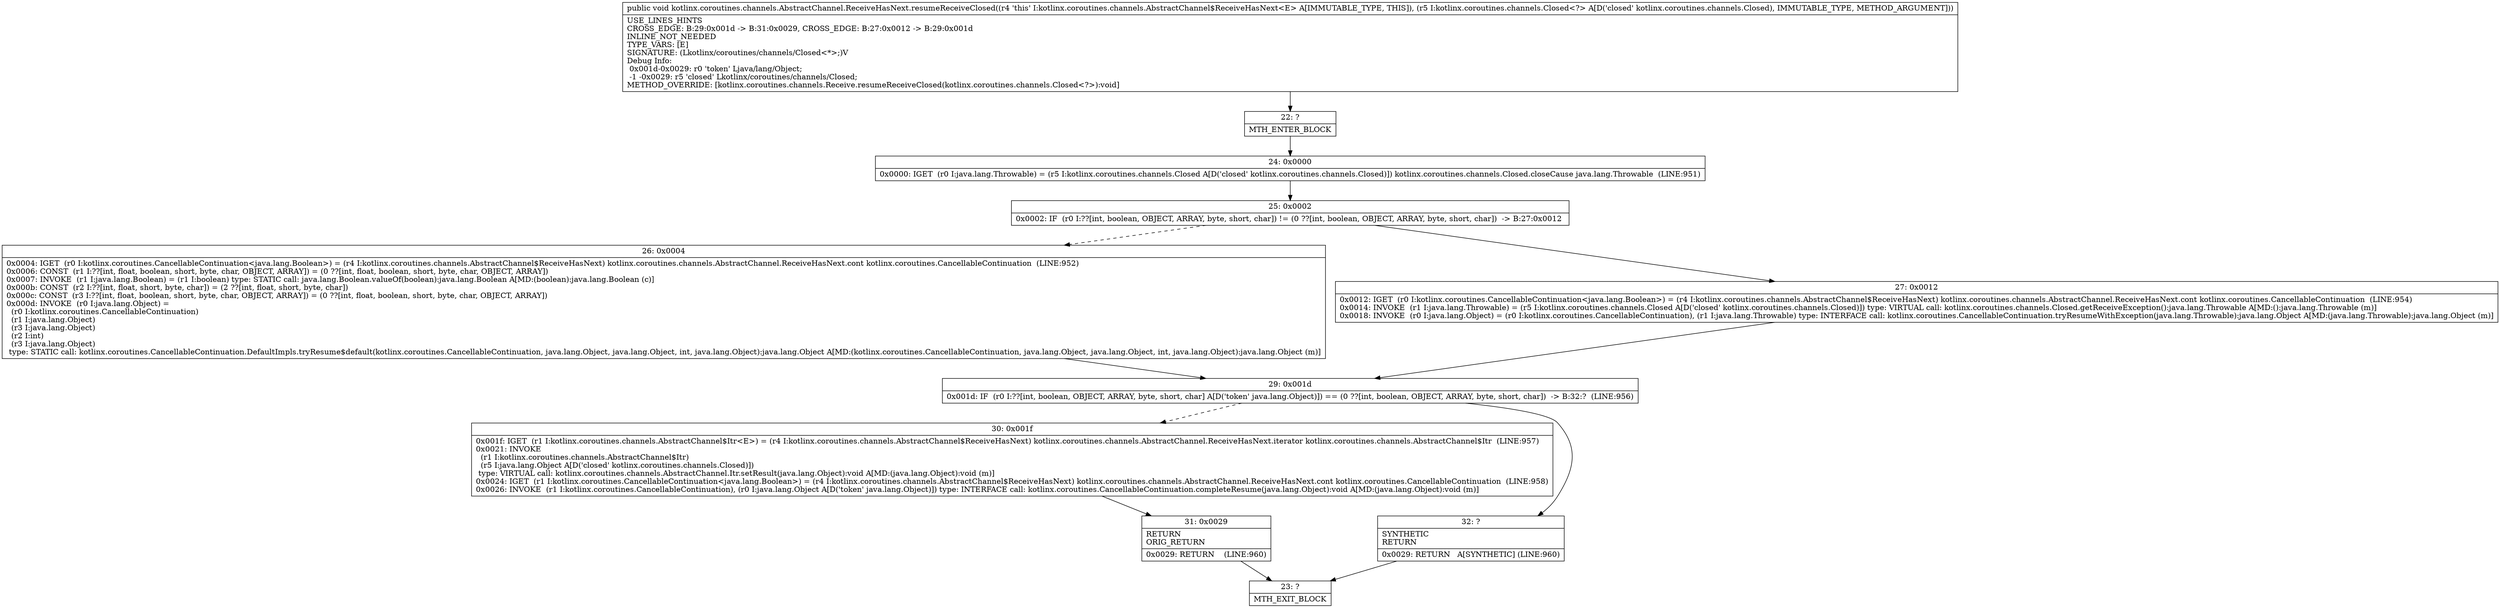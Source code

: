 digraph "CFG forkotlinx.coroutines.channels.AbstractChannel.ReceiveHasNext.resumeReceiveClosed(Lkotlinx\/coroutines\/channels\/Closed;)V" {
Node_22 [shape=record,label="{22\:\ ?|MTH_ENTER_BLOCK\l}"];
Node_24 [shape=record,label="{24\:\ 0x0000|0x0000: IGET  (r0 I:java.lang.Throwable) = (r5 I:kotlinx.coroutines.channels.Closed A[D('closed' kotlinx.coroutines.channels.Closed)]) kotlinx.coroutines.channels.Closed.closeCause java.lang.Throwable  (LINE:951)\l}"];
Node_25 [shape=record,label="{25\:\ 0x0002|0x0002: IF  (r0 I:??[int, boolean, OBJECT, ARRAY, byte, short, char]) != (0 ??[int, boolean, OBJECT, ARRAY, byte, short, char])  \-\> B:27:0x0012 \l}"];
Node_26 [shape=record,label="{26\:\ 0x0004|0x0004: IGET  (r0 I:kotlinx.coroutines.CancellableContinuation\<java.lang.Boolean\>) = (r4 I:kotlinx.coroutines.channels.AbstractChannel$ReceiveHasNext) kotlinx.coroutines.channels.AbstractChannel.ReceiveHasNext.cont kotlinx.coroutines.CancellableContinuation  (LINE:952)\l0x0006: CONST  (r1 I:??[int, float, boolean, short, byte, char, OBJECT, ARRAY]) = (0 ??[int, float, boolean, short, byte, char, OBJECT, ARRAY]) \l0x0007: INVOKE  (r1 I:java.lang.Boolean) = (r1 I:boolean) type: STATIC call: java.lang.Boolean.valueOf(boolean):java.lang.Boolean A[MD:(boolean):java.lang.Boolean (c)]\l0x000b: CONST  (r2 I:??[int, float, short, byte, char]) = (2 ??[int, float, short, byte, char]) \l0x000c: CONST  (r3 I:??[int, float, boolean, short, byte, char, OBJECT, ARRAY]) = (0 ??[int, float, boolean, short, byte, char, OBJECT, ARRAY]) \l0x000d: INVOKE  (r0 I:java.lang.Object) = \l  (r0 I:kotlinx.coroutines.CancellableContinuation)\l  (r1 I:java.lang.Object)\l  (r3 I:java.lang.Object)\l  (r2 I:int)\l  (r3 I:java.lang.Object)\l type: STATIC call: kotlinx.coroutines.CancellableContinuation.DefaultImpls.tryResume$default(kotlinx.coroutines.CancellableContinuation, java.lang.Object, java.lang.Object, int, java.lang.Object):java.lang.Object A[MD:(kotlinx.coroutines.CancellableContinuation, java.lang.Object, java.lang.Object, int, java.lang.Object):java.lang.Object (m)]\l}"];
Node_29 [shape=record,label="{29\:\ 0x001d|0x001d: IF  (r0 I:??[int, boolean, OBJECT, ARRAY, byte, short, char] A[D('token' java.lang.Object)]) == (0 ??[int, boolean, OBJECT, ARRAY, byte, short, char])  \-\> B:32:?  (LINE:956)\l}"];
Node_30 [shape=record,label="{30\:\ 0x001f|0x001f: IGET  (r1 I:kotlinx.coroutines.channels.AbstractChannel$Itr\<E\>) = (r4 I:kotlinx.coroutines.channels.AbstractChannel$ReceiveHasNext) kotlinx.coroutines.channels.AbstractChannel.ReceiveHasNext.iterator kotlinx.coroutines.channels.AbstractChannel$Itr  (LINE:957)\l0x0021: INVOKE  \l  (r1 I:kotlinx.coroutines.channels.AbstractChannel$Itr)\l  (r5 I:java.lang.Object A[D('closed' kotlinx.coroutines.channels.Closed)])\l type: VIRTUAL call: kotlinx.coroutines.channels.AbstractChannel.Itr.setResult(java.lang.Object):void A[MD:(java.lang.Object):void (m)]\l0x0024: IGET  (r1 I:kotlinx.coroutines.CancellableContinuation\<java.lang.Boolean\>) = (r4 I:kotlinx.coroutines.channels.AbstractChannel$ReceiveHasNext) kotlinx.coroutines.channels.AbstractChannel.ReceiveHasNext.cont kotlinx.coroutines.CancellableContinuation  (LINE:958)\l0x0026: INVOKE  (r1 I:kotlinx.coroutines.CancellableContinuation), (r0 I:java.lang.Object A[D('token' java.lang.Object)]) type: INTERFACE call: kotlinx.coroutines.CancellableContinuation.completeResume(java.lang.Object):void A[MD:(java.lang.Object):void (m)]\l}"];
Node_31 [shape=record,label="{31\:\ 0x0029|RETURN\lORIG_RETURN\l|0x0029: RETURN    (LINE:960)\l}"];
Node_23 [shape=record,label="{23\:\ ?|MTH_EXIT_BLOCK\l}"];
Node_32 [shape=record,label="{32\:\ ?|SYNTHETIC\lRETURN\l|0x0029: RETURN   A[SYNTHETIC] (LINE:960)\l}"];
Node_27 [shape=record,label="{27\:\ 0x0012|0x0012: IGET  (r0 I:kotlinx.coroutines.CancellableContinuation\<java.lang.Boolean\>) = (r4 I:kotlinx.coroutines.channels.AbstractChannel$ReceiveHasNext) kotlinx.coroutines.channels.AbstractChannel.ReceiveHasNext.cont kotlinx.coroutines.CancellableContinuation  (LINE:954)\l0x0014: INVOKE  (r1 I:java.lang.Throwable) = (r5 I:kotlinx.coroutines.channels.Closed A[D('closed' kotlinx.coroutines.channels.Closed)]) type: VIRTUAL call: kotlinx.coroutines.channels.Closed.getReceiveException():java.lang.Throwable A[MD:():java.lang.Throwable (m)]\l0x0018: INVOKE  (r0 I:java.lang.Object) = (r0 I:kotlinx.coroutines.CancellableContinuation), (r1 I:java.lang.Throwable) type: INTERFACE call: kotlinx.coroutines.CancellableContinuation.tryResumeWithException(java.lang.Throwable):java.lang.Object A[MD:(java.lang.Throwable):java.lang.Object (m)]\l}"];
MethodNode[shape=record,label="{public void kotlinx.coroutines.channels.AbstractChannel.ReceiveHasNext.resumeReceiveClosed((r4 'this' I:kotlinx.coroutines.channels.AbstractChannel$ReceiveHasNext\<E\> A[IMMUTABLE_TYPE, THIS]), (r5 I:kotlinx.coroutines.channels.Closed\<?\> A[D('closed' kotlinx.coroutines.channels.Closed), IMMUTABLE_TYPE, METHOD_ARGUMENT]))  | USE_LINES_HINTS\lCROSS_EDGE: B:29:0x001d \-\> B:31:0x0029, CROSS_EDGE: B:27:0x0012 \-\> B:29:0x001d\lINLINE_NOT_NEEDED\lTYPE_VARS: [E]\lSIGNATURE: (Lkotlinx\/coroutines\/channels\/Closed\<*\>;)V\lDebug Info:\l  0x001d\-0x0029: r0 'token' Ljava\/lang\/Object;\l  \-1 \-0x0029: r5 'closed' Lkotlinx\/coroutines\/channels\/Closed;\lMETHOD_OVERRIDE: [kotlinx.coroutines.channels.Receive.resumeReceiveClosed(kotlinx.coroutines.channels.Closed\<?\>):void]\l}"];
MethodNode -> Node_22;Node_22 -> Node_24;
Node_24 -> Node_25;
Node_25 -> Node_26[style=dashed];
Node_25 -> Node_27;
Node_26 -> Node_29;
Node_29 -> Node_30[style=dashed];
Node_29 -> Node_32;
Node_30 -> Node_31;
Node_31 -> Node_23;
Node_32 -> Node_23;
Node_27 -> Node_29;
}

